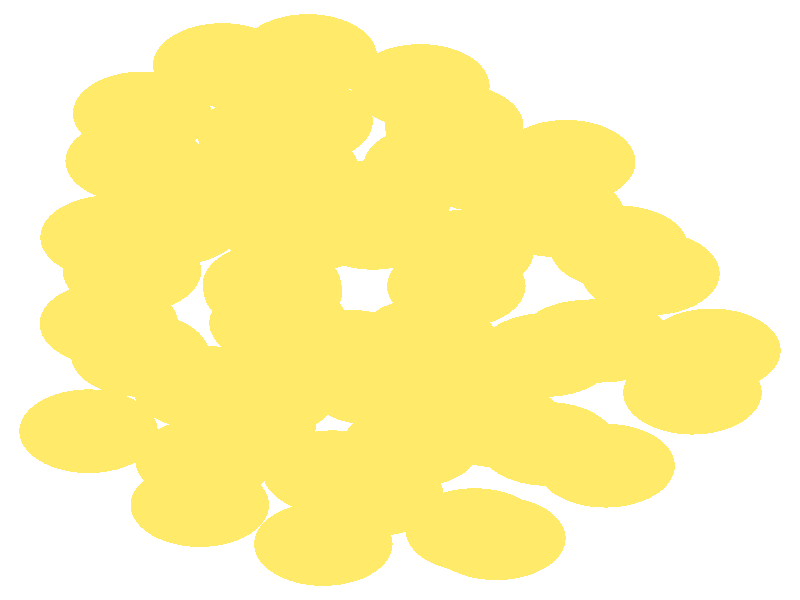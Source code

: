 #include "colors.inc"
#include "finish.inc"

global_settings {assumed_gamma 1 max_trace_level 6}
background {color White}
camera {orthographic
  right -11.79*x up 14.63*y
  direction 1.00*z
  location <0,0,50.00> look_at <0,0,0>}
light_source {<  2.00,   3.00,  40.00> color White
  area_light <0.70, 0, 0>, <0, 0.70, 0>, 3, 3
  adaptive 1 jitter}

#declare simple = finish {phong 0.7}
#declare pale = finish {ambient .5 diffuse .85 roughness .001 specular 0.200 }
#declare intermediate = finish {ambient 0.3 diffuse 0.6 specular 0.10 roughness 0.04 }
#declare vmd = finish {ambient .0 diffuse .65 phong 0.1 phong_size 40. specular 0.500 }
#declare jmol = finish {ambient .2 diffuse .6 specular 1 roughness .001 metallic}
#declare ase2 = finish {ambient 0.05 brilliance 3 diffuse 0.6 metallic specular 0.70 roughness 0.04 reflection 0.15}
#declare ase3 = finish {ambient .15 brilliance 2 diffuse .6 metallic specular 1. roughness .001 reflection .0}
#declare glass = finish {ambient .05 diffuse .3 specular 1. roughness .001}
#declare Rcell = 0.050;
#declare Rbond = 0.100;

#macro atom(LOC, R, COL, FIN)
  sphere{LOC, R texture{pigment{COL} finish{FIN}}}
#end
#macro constrain(LOC, R, COL, FIN)
union{torus{R, Rcell rotate 45*z texture{pigment{COL} finish{FIN}}}
      torus{R, Rcell rotate -45*z texture{pigment{COL} finish{FIN}}}
      translate LOC}
#end

atom(<  0.83,   0.34,  -0.37>, 1.02, rgb <1.00, 0.82, 0.14>, ase3) // #0 
atom(<  0.30,   5.22,  -5.39>, 1.02, rgb <1.00, 0.82, 0.14>, ase3) // #1 
atom(<  2.45,   3.37,  -4.70>, 1.02, rgb <1.00, 0.82, 0.14>, ase3) // #2 
atom(< -4.28,   1.53,  -4.68>, 1.02, rgb <1.00, 0.82, 0.14>, ase3) // #3 
atom(< -0.40,   1.76,  -2.48>, 1.02, rgb <1.00, 0.82, 0.14>, ase3) // #4 
atom(< -0.74,  -1.26,  -6.30>, 1.02, rgb <1.00, 0.82, 0.14>, ase3) // #5 
atom(< -0.38,  -4.74,  -2.41>, 1.02, rgb <1.00, 0.82, 0.14>, ase3) // #6 
atom(<  2.17,  -3.51,  -2.72>, 1.02, rgb <1.00, 0.82, 0.14>, ase3) // #7 
atom(<  2.29,   2.07,  -2.07>, 1.02, rgb <1.00, 0.82, 0.14>, ase3) // #8 
atom(< -1.70,   1.86,   0.00>, 1.02, rgb <1.00, 0.82, 0.14>, ase3) // #9 
atom(<  0.50,  -2.26,  -0.83>, 1.02, rgb <1.00, 0.82, 0.14>, ase3) // #10 
atom(<  2.98,  -0.99,  -8.32>, 1.02, rgb <1.00, 0.82, 0.14>, ase3) // #11 
atom(< -0.27,   2.42,  -9.31>, 1.02, rgb <1.00, 0.82, 0.14>, ase3) // #12 
atom(< -4.29,  -0.58,  -3.04>, 1.02, rgb <1.00, 0.82, 0.14>, ase3) // #13 
atom(< -1.36,   5.95,  -3.20>, 1.02, rgb <1.00, 0.82, 0.14>, ase3) // #14 
atom(< -0.40,  -2.03,  -9.13>, 1.02, rgb <1.00, 0.82, 0.14>, ase3) // #15 
atom(< -3.83,  -1.34,  -5.59>, 1.02, rgb <1.00, 0.82, 0.14>, ase3) // #16 
atom(<  1.10,  -5.61,  -6.65>, 1.02, rgb <1.00, 0.82, 0.14>, ase3) // #17 
atom(<  3.03,  -4.04,  -5.42>, 1.02, rgb <1.00, 0.82, 0.14>, ase3) // #18 
atom(<  4.31,  -2.26,  -3.67>, 1.02, rgb <1.00, 0.82, 0.14>, ase3) // #19 
atom(<  4.59,  -1.23,  -6.06>, 1.02, rgb <1.00, 0.82, 0.14>, ase3) // #20 
atom(< -3.33,   1.87,  -2.24>, 1.02, rgb <1.00, 0.82, 0.14>, ase3) // #21 
atom(< -1.96,   4.02,  -1.38>, 1.02, rgb <1.00, 0.82, 0.14>, ase3) // #22 
atom(<  3.23,   1.28,  -6.61>, 1.02, rgb <1.00, 0.82, 0.14>, ase3) // #23 
atom(<  2.74,  -1.02,  -1.87>, 1.02, rgb <1.00, 0.82, 0.14>, ase3) // #24 
atom(< -1.79,  -0.56,  -1.41>, 1.02, rgb <1.00, 0.82, 0.14>, ase3) // #25 
atom(< -1.96,  -2.31,  -3.73>, 1.02, rgb <1.00, 0.82, 0.14>, ase3) // #26 
atom(<  1.42,  -5.81,  -4.02>, 1.02, rgb <1.00, 0.82, 0.14>, ase3) // #27 
atom(<  0.95,   1.18,  -4.99>, 1.02, rgb <1.00, 0.82, 0.14>, ase3) // #28 
atom(< -1.89,   0.37,  -4.25>, 1.02, rgb <1.00, 0.82, 0.14>, ase3) // #29 
atom(<  0.48,   3.25,  -0.29>, 1.02, rgb <1.00, 0.82, 0.14>, ase3) // #30 
atom(<  1.23,   3.17,  -7.19>, 1.02, rgb <1.00, 0.82, 0.14>, ase3) // #31 
atom(< -3.95,   0.71,  -7.15>, 1.02, rgb <1.00, 0.82, 0.14>, ase3) // #32 
atom(< -2.88,  -3.91,  -5.78>, 1.02, rgb <1.00, 0.82, 0.14>, ase3) // #33 
atom(< -4.59,  -3.20,  -3.88>, 1.02, rgb <1.00, 0.82, 0.14>, ase3) // #34 
atom(<  0.80,   4.24,  -2.90>, 1.02, rgb <1.00, 0.82, 0.14>, ase3) // #35 
atom(< -2.96,   2.78,  -8.92>, 1.02, rgb <1.00, 0.82, 0.14>, ase3) // #36 
atom(< -1.63,   3.20,  -4.45>, 1.02, rgb <1.00, 0.82, 0.14>, ase3) // #37 
atom(<  2.15,  -1.34,  -5.42>, 1.02, rgb <1.00, 0.82, 0.14>, ase3) // #38 
atom(< -1.13,  -5.95,  -5.22>, 1.02, rgb <1.00, 0.82, 0.14>, ase3) // #39 
atom(<  0.40,  -0.96,  -3.27>, 1.02, rgb <1.00, 0.82, 0.14>, ase3) // #40 
atom(< -1.34,   1.72,  -6.65>, 1.02, rgb <1.00, 0.82, 0.14>, ase3) // #41 
atom(< -2.62,   5.73,  -5.45>, 1.02, rgb <1.00, 0.82, 0.14>, ase3) // #42 
atom(< -3.91,   3.39,  -6.34>, 1.02, rgb <1.00, 0.82, 0.14>, ase3) // #43 
atom(< -2.92,  -2.13,  -8.13>, 1.02, rgb <1.00, 0.82, 0.14>, ase3) // #44 
atom(<  0.83,   0.34,  -7.91>, 1.02, rgb <1.00, 0.82, 0.14>, ase3) // #45 
atom(< -3.80,   4.55,  -3.36>, 1.02, rgb <1.00, 0.82, 0.14>, ase3) // #46 
atom(< -2.95,  -5.00,  -3.10>, 1.02, rgb <1.00, 0.82, 0.14>, ase3) // #47 
atom(< -1.42,   4.36,  -7.50>, 1.02, rgb <1.00, 0.82, 0.14>, ase3) // #48 
atom(<  0.17,  -3.55,  -4.93>, 1.02, rgb <1.00, 0.82, 0.14>, ase3) // #49 
atom(<  1.44,  -3.06,  -7.49>, 1.02, rgb <1.00, 0.82, 0.14>, ase3) // #50 
atom(< -1.00,  -4.20,  -7.49>, 1.02, rgb <1.00, 0.82, 0.14>, ase3) // #51 
atom(< -2.26,  -3.07,  -1.23>, 1.02, rgb <1.00, 0.82, 0.14>, ase3) // #52 
atom(<  3.69,   0.65,  -3.87>, 1.02, rgb <1.00, 0.82, 0.14>, ase3) // #53 
atom(< -1.87,   0.21,  -8.92>, 1.02, rgb <1.00, 0.82, 0.14>, ase3) // #54 
